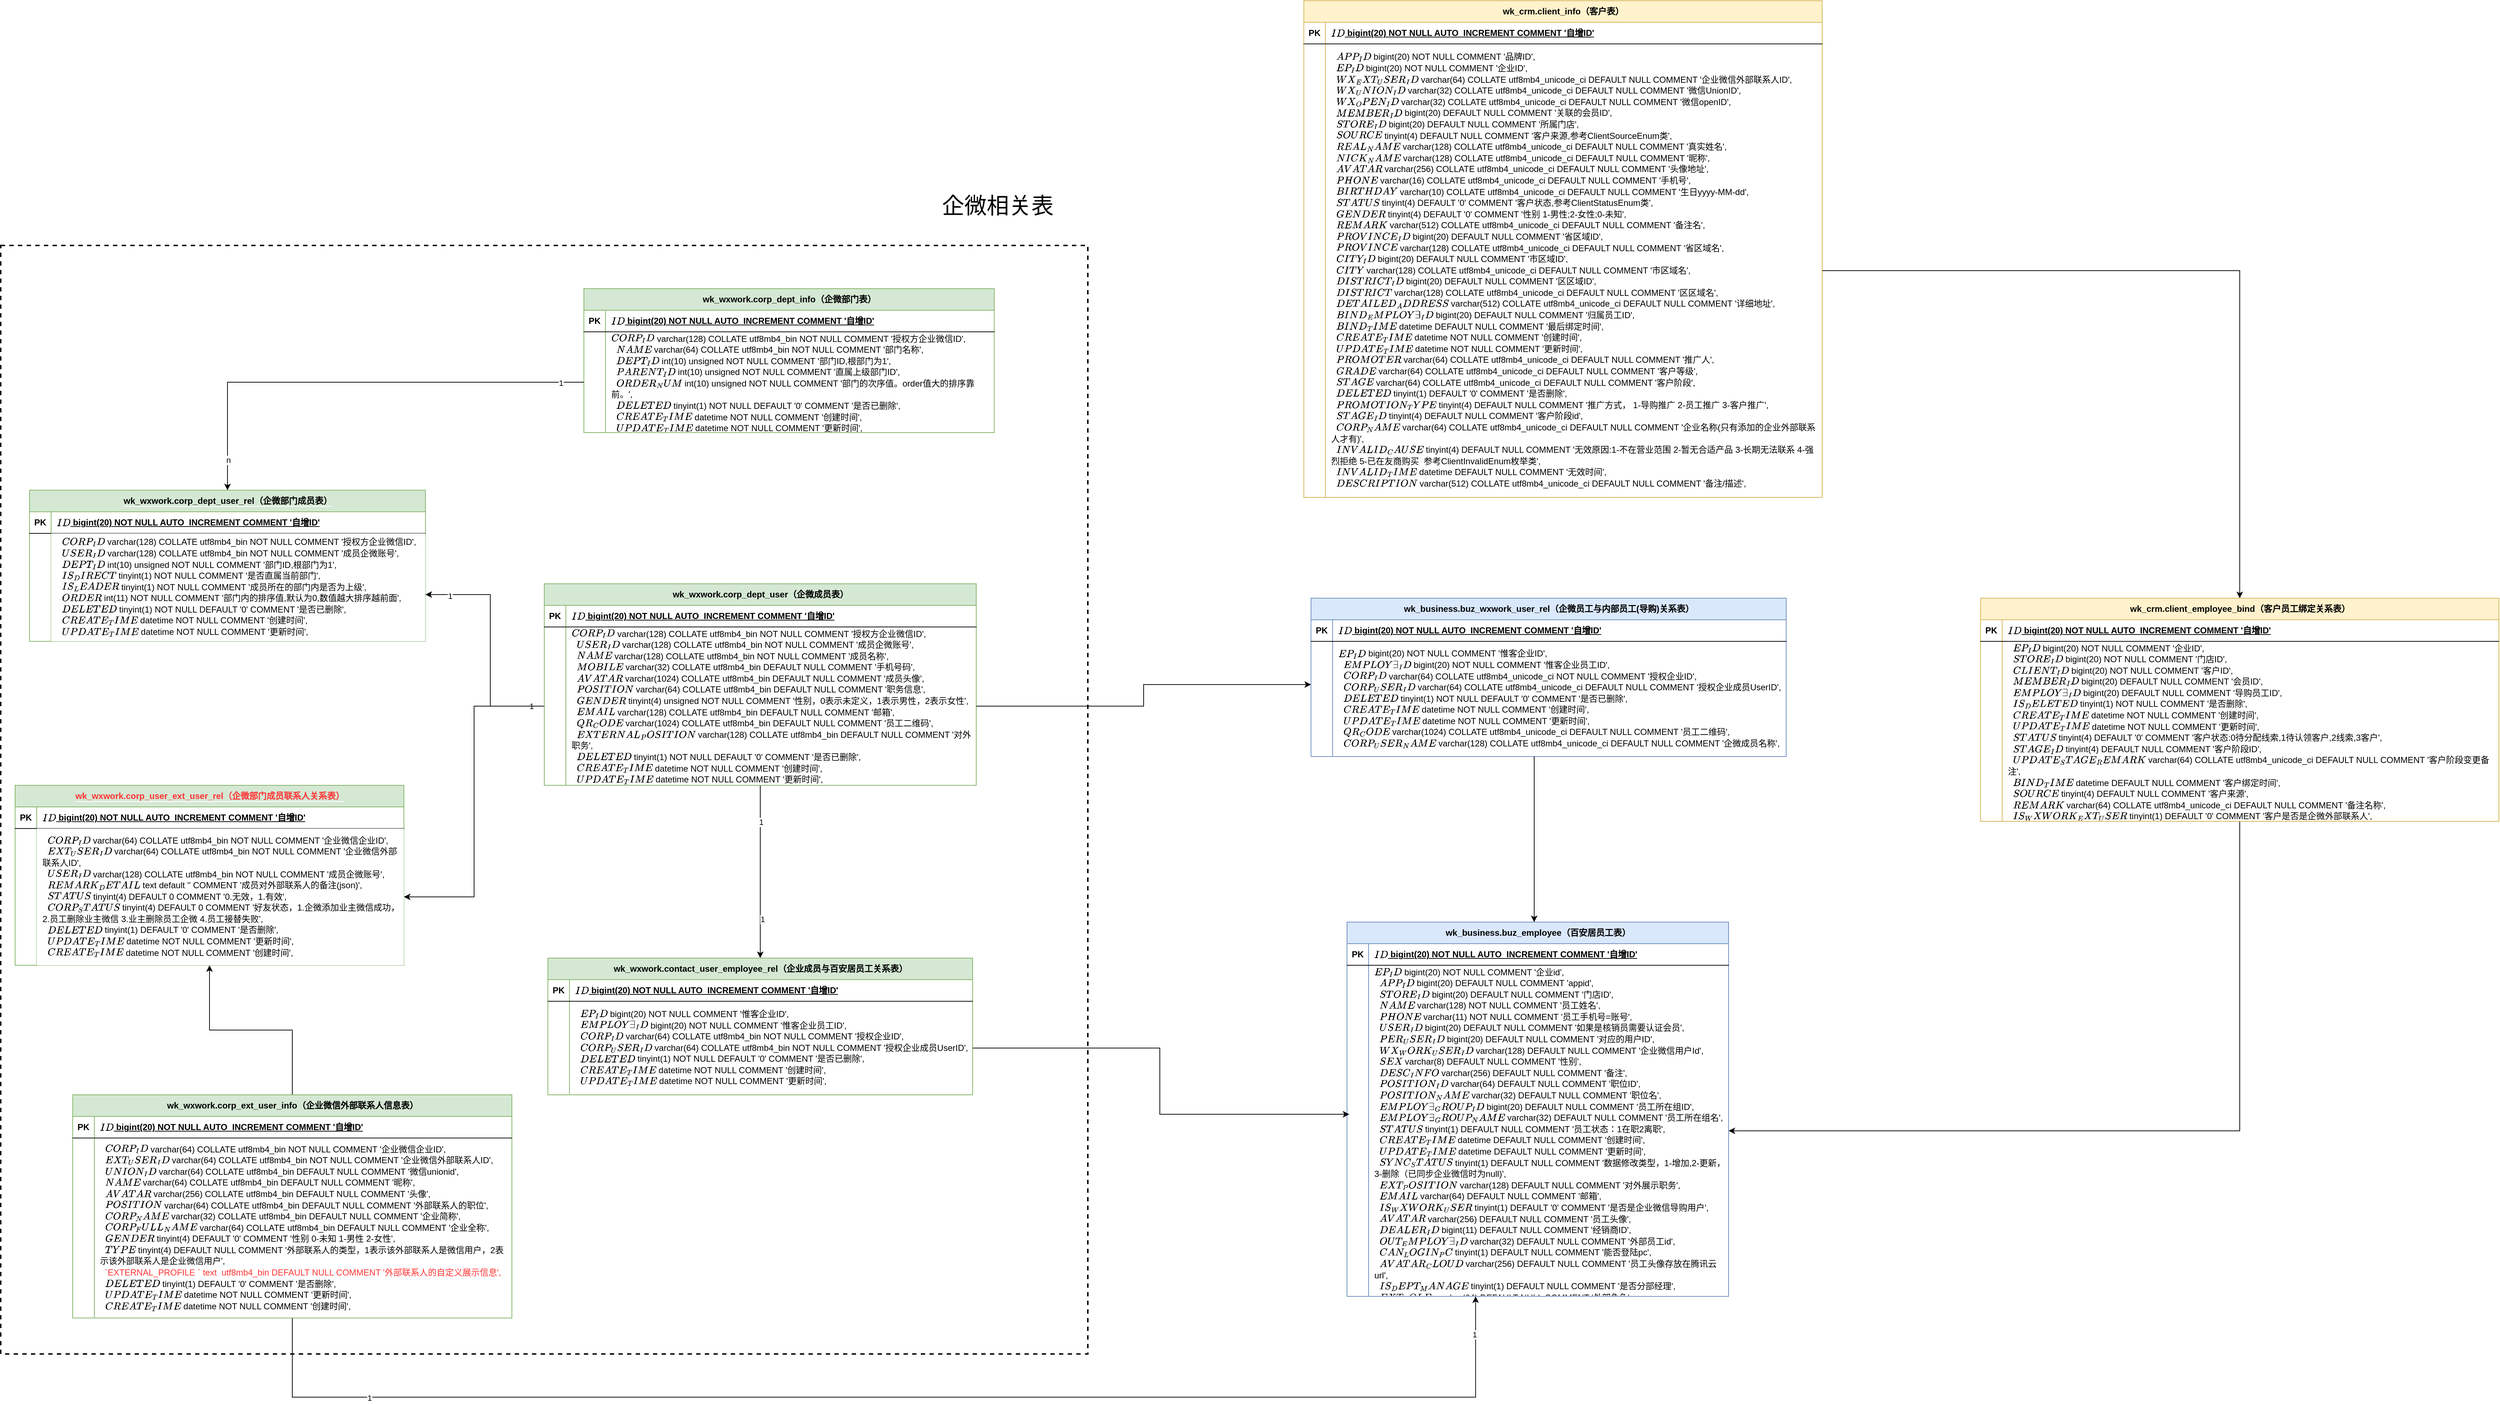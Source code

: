 <mxfile version="21.2.9" type="github">
  <diagram name="第 1 页" id="qv_Yb1zar3xZYrGLwf0X">
    <mxGraphModel dx="4601" dy="2538" grid="1" gridSize="10" guides="1" tooltips="1" connect="1" arrows="1" fold="1" page="1" pageScale="1" pageWidth="827" pageHeight="1169" math="0" shadow="0">
      <root>
        <mxCell id="0" />
        <mxCell id="1" parent="0" />
        <mxCell id="UR0pzvNC2Nnck1Nr8wvm-196" value="" style="rounded=0;whiteSpace=wrap;html=1;dashed=1;strokeWidth=2;fillColor=none;" vertex="1" parent="1">
          <mxGeometry x="-1970" y="-430" width="1510" height="1540" as="geometry" />
        </mxCell>
        <mxCell id="UR0pzvNC2Nnck1Nr8wvm-96" value="wk_crm.client_info（客户表）" style="shape=table;startSize=30;container=1;collapsible=1;childLayout=tableLayout;fixedRows=1;rowLines=0;fontStyle=1;align=center;resizeLast=1;html=1;fillColor=#fff2cc;strokeColor=#d6b656;" vertex="1" parent="1">
          <mxGeometry x="-160" y="-770" width="720" height="690" as="geometry" />
        </mxCell>
        <mxCell id="UR0pzvNC2Nnck1Nr8wvm-97" value="" style="shape=tableRow;horizontal=0;startSize=0;swimlaneHead=0;swimlaneBody=0;fillColor=none;collapsible=0;dropTarget=0;points=[[0,0.5],[1,0.5]];portConstraint=eastwest;top=0;left=0;right=0;bottom=1;" vertex="1" parent="UR0pzvNC2Nnck1Nr8wvm-96">
          <mxGeometry y="30" width="720" height="30" as="geometry" />
        </mxCell>
        <mxCell id="UR0pzvNC2Nnck1Nr8wvm-98" value="PK" style="shape=partialRectangle;connectable=0;fillColor=none;top=0;left=0;bottom=0;right=0;fontStyle=1;overflow=hidden;whiteSpace=wrap;html=1;" vertex="1" parent="UR0pzvNC2Nnck1Nr8wvm-97">
          <mxGeometry width="30" height="30" as="geometry">
            <mxRectangle width="30" height="30" as="alternateBounds" />
          </mxGeometry>
        </mxCell>
        <mxCell id="UR0pzvNC2Nnck1Nr8wvm-99" value="`ID` bigint(20) NOT NULL AUTO_INCREMENT COMMENT &#39;自增ID&#39;" style="shape=partialRectangle;connectable=0;fillColor=none;top=0;left=0;bottom=0;right=0;align=left;spacingLeft=6;fontStyle=5;overflow=hidden;whiteSpace=wrap;html=1;" vertex="1" parent="UR0pzvNC2Nnck1Nr8wvm-97">
          <mxGeometry x="30" width="690" height="30" as="geometry">
            <mxRectangle width="690" height="30" as="alternateBounds" />
          </mxGeometry>
        </mxCell>
        <mxCell id="UR0pzvNC2Nnck1Nr8wvm-100" value="" style="shape=tableRow;horizontal=0;startSize=0;swimlaneHead=0;swimlaneBody=0;fillColor=none;collapsible=0;dropTarget=0;points=[[0,0.5],[1,0.5]];portConstraint=eastwest;top=0;left=0;right=0;bottom=0;" vertex="1" parent="UR0pzvNC2Nnck1Nr8wvm-96">
          <mxGeometry y="60" width="720" height="630" as="geometry" />
        </mxCell>
        <mxCell id="UR0pzvNC2Nnck1Nr8wvm-101" value="" style="shape=partialRectangle;connectable=0;fillColor=none;top=0;left=0;bottom=0;right=0;editable=1;overflow=hidden;whiteSpace=wrap;html=1;" vertex="1" parent="UR0pzvNC2Nnck1Nr8wvm-100">
          <mxGeometry width="30" height="630" as="geometry">
            <mxRectangle width="30" height="630" as="alternateBounds" />
          </mxGeometry>
        </mxCell>
        <mxCell id="UR0pzvNC2Nnck1Nr8wvm-102" value="&lt;div style=&quot;line-height: 130%;&quot;&gt;&lt;span style=&quot;background-color: initial;&quot;&gt;&amp;nbsp; `APP_ID` bigint(20) NOT NULL COMMENT &#39;品牌ID&#39;,&lt;/span&gt;&lt;br&gt;&lt;/div&gt;&lt;div style=&quot;line-height: 130%;&quot;&gt;&amp;nbsp; `EP_ID` bigint(20) NOT NULL COMMENT &#39;企业ID&#39;,&lt;/div&gt;&lt;div style=&quot;line-height: 130%;&quot;&gt;&amp;nbsp; `WX_EXT_USER_ID` varchar(64) COLLATE utf8mb4_unicode_ci DEFAULT NULL COMMENT &#39;企业微信外部联系人ID&#39;,&lt;/div&gt;&lt;div style=&quot;line-height: 130%;&quot;&gt;&amp;nbsp; `WX_UNION_ID` varchar(32) COLLATE utf8mb4_unicode_ci DEFAULT NULL COMMENT &#39;微信UnionID&#39;,&lt;/div&gt;&lt;div style=&quot;line-height: 130%;&quot;&gt;&amp;nbsp; `WX_OPEN_ID` varchar(32) COLLATE utf8mb4_unicode_ci DEFAULT NULL COMMENT &#39;微信openID&#39;,&lt;/div&gt;&lt;div style=&quot;line-height: 130%;&quot;&gt;&amp;nbsp; `MEMBER_ID` bigint(20) DEFAULT NULL COMMENT &#39;关联的会员ID&#39;,&lt;/div&gt;&lt;div style=&quot;line-height: 130%;&quot;&gt;&amp;nbsp; `STORE_ID` bigint(20) DEFAULT NULL COMMENT &#39;所属门店&#39;,&lt;/div&gt;&lt;div style=&quot;line-height: 130%;&quot;&gt;&amp;nbsp; `SOURCE` tinyint(4) DEFAULT NULL COMMENT &#39;客户来源,参考ClientSourceEnum类&#39;,&lt;/div&gt;&lt;div style=&quot;line-height: 130%;&quot;&gt;&amp;nbsp; `REAL_NAME` varchar(128) COLLATE utf8mb4_unicode_ci DEFAULT NULL COMMENT &#39;真实姓名&#39;,&lt;/div&gt;&lt;div style=&quot;line-height: 130%;&quot;&gt;&amp;nbsp; `NICK_NAME` varchar(128) COLLATE utf8mb4_unicode_ci DEFAULT NULL COMMENT &#39;昵称&#39;,&lt;/div&gt;&lt;div style=&quot;line-height: 130%;&quot;&gt;&amp;nbsp; `AVATAR` varchar(256) COLLATE utf8mb4_unicode_ci DEFAULT NULL COMMENT &#39;头像地址&#39;,&lt;/div&gt;&lt;div style=&quot;line-height: 130%;&quot;&gt;&amp;nbsp; `PHONE` varchar(16) COLLATE utf8mb4_unicode_ci DEFAULT NULL COMMENT &#39;手机号&#39;,&lt;/div&gt;&lt;div style=&quot;line-height: 130%;&quot;&gt;&amp;nbsp; `BIRTHDAY` varchar(10) COLLATE utf8mb4_unicode_ci DEFAULT NULL COMMENT &#39;生日yyyy-MM-dd&#39;,&lt;/div&gt;&lt;div style=&quot;line-height: 130%;&quot;&gt;&amp;nbsp; `STATUS` tinyint(4) DEFAULT &#39;0&#39; COMMENT &#39;客户状态,参考ClientStatusEnum类&#39;,&lt;/div&gt;&lt;div style=&quot;line-height: 130%;&quot;&gt;&amp;nbsp; `GENDER` tinyint(4) DEFAULT &#39;0&#39; COMMENT &#39;性别 1-男性;2-女性;0-未知&#39;,&lt;/div&gt;&lt;div style=&quot;line-height: 130%;&quot;&gt;&amp;nbsp; `REMARK` varchar(512) COLLATE utf8mb4_unicode_ci DEFAULT NULL COMMENT &#39;备注名&#39;,&lt;/div&gt;&lt;div style=&quot;line-height: 130%;&quot;&gt;&amp;nbsp; `PROVINCE_ID` bigint(20) DEFAULT NULL COMMENT &#39;省区域ID&#39;,&lt;/div&gt;&lt;div style=&quot;line-height: 130%;&quot;&gt;&amp;nbsp; `PROVINCE` varchar(128) COLLATE utf8mb4_unicode_ci DEFAULT NULL COMMENT &#39;省区域名&#39;,&lt;/div&gt;&lt;div style=&quot;line-height: 130%;&quot;&gt;&amp;nbsp; `CITY_ID` bigint(20) DEFAULT NULL COMMENT &#39;市区域ID&#39;,&lt;/div&gt;&lt;div style=&quot;line-height: 130%;&quot;&gt;&amp;nbsp; `CITY` varchar(128) COLLATE utf8mb4_unicode_ci DEFAULT NULL COMMENT &#39;市区域名&#39;,&lt;/div&gt;&lt;div style=&quot;line-height: 130%;&quot;&gt;&amp;nbsp; `DISTRICT_ID` bigint(20) DEFAULT NULL COMMENT &#39;区区域ID&#39;,&lt;/div&gt;&lt;div style=&quot;line-height: 130%;&quot;&gt;&amp;nbsp; `DISTRICT` varchar(128) COLLATE utf8mb4_unicode_ci DEFAULT NULL COMMENT &#39;区区域名&#39;,&lt;/div&gt;&lt;div style=&quot;line-height: 130%;&quot;&gt;&amp;nbsp; `DETAILED_ADDRESS` varchar(512) COLLATE utf8mb4_unicode_ci DEFAULT NULL COMMENT &#39;详细地址&#39;,&lt;/div&gt;&lt;div style=&quot;line-height: 130%;&quot;&gt;&amp;nbsp; `BIND_EMPLOYEE_ID` bigint(20) DEFAULT NULL COMMENT &#39;归属员工ID&#39;,&lt;/div&gt;&lt;div style=&quot;line-height: 130%;&quot;&gt;&amp;nbsp; `BIND_TIME` datetime DEFAULT NULL COMMENT &#39;最后绑定时间&#39;,&lt;/div&gt;&lt;div style=&quot;line-height: 130%;&quot;&gt;&amp;nbsp; `CREATE_TIME` datetime NOT NULL COMMENT &#39;创建时间&#39;,&lt;/div&gt;&lt;div style=&quot;line-height: 130%;&quot;&gt;&amp;nbsp; `UPDATE_TIME` datetime NOT NULL COMMENT &#39;更新时间&#39;,&lt;/div&gt;&lt;div style=&quot;line-height: 130%;&quot;&gt;&amp;nbsp; `PROMOTER` varchar(64) COLLATE utf8mb4_unicode_ci DEFAULT NULL COMMENT &#39;推广人&#39;,&lt;/div&gt;&lt;div style=&quot;line-height: 130%;&quot;&gt;&amp;nbsp; `GRADE` varchar(64) COLLATE utf8mb4_unicode_ci DEFAULT NULL COMMENT &#39;客户等级&#39;,&lt;/div&gt;&lt;div style=&quot;line-height: 130%;&quot;&gt;&amp;nbsp; `STAGE` varchar(64) COLLATE utf8mb4_unicode_ci DEFAULT NULL COMMENT &#39;客户阶段&#39;,&lt;/div&gt;&lt;div style=&quot;line-height: 130%;&quot;&gt;&amp;nbsp; `DELETED` tinyint(1) DEFAULT &#39;0&#39; COMMENT &#39;是否删除&#39;,&lt;/div&gt;&lt;div style=&quot;line-height: 130%;&quot;&gt;&amp;nbsp; `PROMOTION_TYPE` tinyint(4) DEFAULT NULL COMMENT &#39;推广方式， 1-导购推广 2-员工推广 3-客户推广&#39;,&lt;/div&gt;&lt;div style=&quot;line-height: 130%;&quot;&gt;&amp;nbsp; `STAGE_ID` tinyint(4) DEFAULT NULL COMMENT &#39;客户阶段id&#39;,&lt;/div&gt;&lt;div style=&quot;line-height: 130%;&quot;&gt;&amp;nbsp; `CORP_NAME` varchar(64) COLLATE utf8mb4_unicode_ci DEFAULT NULL COMMENT &#39;企业名称(只有添加的企业外部联系人才有)&#39;,&lt;/div&gt;&lt;div style=&quot;line-height: 130%;&quot;&gt;&amp;nbsp; `INVALID_CAUSE` tinyint(4) DEFAULT NULL COMMENT &#39;无效原因:1-不在营业范围 2-暂无合适产品 3-长期无法联系 4-强烈拒绝 5-已在友商购买&amp;nbsp; 参考ClientInvalidEnum枚举类&#39;,&lt;/div&gt;&lt;div style=&quot;line-height: 130%;&quot;&gt;&amp;nbsp; `INVALID_TIME` datetime DEFAULT NULL COMMENT &#39;无效时间&#39;,&lt;/div&gt;&lt;div style=&quot;line-height: 130%;&quot;&gt;&amp;nbsp; `DESCRIPTION` varchar(512) COLLATE utf8mb4_unicode_ci DEFAULT NULL COMMENT &#39;备注/描述&#39;,&lt;/div&gt;" style="shape=partialRectangle;connectable=0;fillColor=none;top=0;left=0;bottom=0;right=0;align=left;spacingLeft=6;overflow=hidden;whiteSpace=wrap;html=1;" vertex="1" parent="UR0pzvNC2Nnck1Nr8wvm-100">
          <mxGeometry x="30" width="690" height="630" as="geometry">
            <mxRectangle width="690" height="630" as="alternateBounds" />
          </mxGeometry>
        </mxCell>
        <mxCell id="UR0pzvNC2Nnck1Nr8wvm-197" style="edgeStyle=orthogonalEdgeStyle;rounded=0;orthogonalLoop=1;jettySize=auto;html=1;entryX=0.5;entryY=0;entryDx=0;entryDy=0;" edge="1" parent="1" source="UR0pzvNC2Nnck1Nr8wvm-109" target="UR0pzvNC2Nnck1Nr8wvm-158">
          <mxGeometry relative="1" as="geometry" />
        </mxCell>
        <mxCell id="UR0pzvNC2Nnck1Nr8wvm-198" value="1" style="edgeLabel;html=1;align=center;verticalAlign=middle;resizable=0;points=[];" vertex="1" connectable="0" parent="UR0pzvNC2Nnck1Nr8wvm-197">
          <mxGeometry x="-0.574" y="1" relative="1" as="geometry">
            <mxPoint as="offset" />
          </mxGeometry>
        </mxCell>
        <mxCell id="UR0pzvNC2Nnck1Nr8wvm-199" value="1" style="edgeLabel;html=1;align=center;verticalAlign=middle;resizable=0;points=[];" vertex="1" connectable="0" parent="UR0pzvNC2Nnck1Nr8wvm-197">
          <mxGeometry x="0.547" y="3" relative="1" as="geometry">
            <mxPoint as="offset" />
          </mxGeometry>
        </mxCell>
        <mxCell id="UR0pzvNC2Nnck1Nr8wvm-109" value="wk_wxwork.corp_dept_user（企微成员表）" style="shape=table;startSize=30;container=1;collapsible=1;childLayout=tableLayout;fixedRows=1;rowLines=0;fontStyle=1;align=center;resizeLast=1;html=1;fillColor=#d5e8d4;strokeColor=#82b366;" vertex="1" parent="1">
          <mxGeometry x="-1215" y="40" width="600" height="280" as="geometry" />
        </mxCell>
        <mxCell id="UR0pzvNC2Nnck1Nr8wvm-110" value="" style="shape=tableRow;horizontal=0;startSize=0;swimlaneHead=0;swimlaneBody=0;fillColor=none;collapsible=0;dropTarget=0;points=[[0,0.5],[1,0.5]];portConstraint=eastwest;top=0;left=0;right=0;bottom=1;" vertex="1" parent="UR0pzvNC2Nnck1Nr8wvm-109">
          <mxGeometry y="30" width="600" height="30" as="geometry" />
        </mxCell>
        <mxCell id="UR0pzvNC2Nnck1Nr8wvm-111" value="PK" style="shape=partialRectangle;connectable=0;fillColor=none;top=0;left=0;bottom=0;right=0;fontStyle=1;overflow=hidden;whiteSpace=wrap;html=1;" vertex="1" parent="UR0pzvNC2Nnck1Nr8wvm-110">
          <mxGeometry width="30" height="30" as="geometry">
            <mxRectangle width="30" height="30" as="alternateBounds" />
          </mxGeometry>
        </mxCell>
        <mxCell id="UR0pzvNC2Nnck1Nr8wvm-112" value="`ID` bigint(20) NOT NULL AUTO_INCREMENT COMMENT &#39;自增ID&#39;" style="shape=partialRectangle;connectable=0;fillColor=none;top=0;left=0;bottom=0;right=0;align=left;spacingLeft=6;fontStyle=5;overflow=hidden;whiteSpace=wrap;html=1;" vertex="1" parent="UR0pzvNC2Nnck1Nr8wvm-110">
          <mxGeometry x="30" width="570" height="30" as="geometry">
            <mxRectangle width="570" height="30" as="alternateBounds" />
          </mxGeometry>
        </mxCell>
        <mxCell id="UR0pzvNC2Nnck1Nr8wvm-113" value="" style="shape=tableRow;horizontal=0;startSize=0;swimlaneHead=0;swimlaneBody=0;fillColor=none;collapsible=0;dropTarget=0;points=[[0,0.5],[1,0.5]];portConstraint=eastwest;top=0;left=0;right=0;bottom=0;" vertex="1" parent="UR0pzvNC2Nnck1Nr8wvm-109">
          <mxGeometry y="60" width="600" height="220" as="geometry" />
        </mxCell>
        <mxCell id="UR0pzvNC2Nnck1Nr8wvm-114" value="" style="shape=partialRectangle;connectable=0;fillColor=none;top=0;left=0;bottom=0;right=0;editable=1;overflow=hidden;whiteSpace=wrap;html=1;" vertex="1" parent="UR0pzvNC2Nnck1Nr8wvm-113">
          <mxGeometry width="30" height="220" as="geometry">
            <mxRectangle width="30" height="220" as="alternateBounds" />
          </mxGeometry>
        </mxCell>
        <mxCell id="UR0pzvNC2Nnck1Nr8wvm-115" value="&lt;div style=&quot;line-height: 130%;&quot;&gt;&lt;div style=&quot;line-height: 130%;&quot;&gt;`CORP_ID` varchar(128) COLLATE utf8mb4_bin NOT NULL COMMENT &#39;授权方企业微信ID&#39;,&lt;/div&gt;&lt;div style=&quot;line-height: 130%;&quot;&gt;&amp;nbsp; `USER_ID` varchar(128) COLLATE utf8mb4_bin NOT NULL COMMENT &#39;成员企微账号&#39;,&lt;/div&gt;&lt;div style=&quot;line-height: 130%;&quot;&gt;&amp;nbsp; `NAME` varchar(128) COLLATE utf8mb4_bin NOT NULL COMMENT &#39;成员名称&#39;,&lt;/div&gt;&lt;div style=&quot;line-height: 130%;&quot;&gt;&amp;nbsp; `MOBILE` varchar(32) COLLATE utf8mb4_bin DEFAULT NULL COMMENT &#39;手机号码&#39;,&lt;/div&gt;&lt;div style=&quot;line-height: 130%;&quot;&gt;&amp;nbsp; `AVATAR` varchar(1024) COLLATE utf8mb4_bin DEFAULT NULL COMMENT &#39;成员头像&#39;,&lt;/div&gt;&lt;div style=&quot;line-height: 130%;&quot;&gt;&amp;nbsp; `POSITION` varchar(64) COLLATE utf8mb4_bin DEFAULT NULL COMMENT &#39;职务信息&#39;,&lt;/div&gt;&lt;div style=&quot;line-height: 130%;&quot;&gt;&amp;nbsp; `GENDER` tinyint(4) unsigned NOT NULL COMMENT &#39;性别，0表示未定义，1表示男性，2表示女性&#39;,&lt;/div&gt;&lt;div style=&quot;line-height: 130%;&quot;&gt;&amp;nbsp; `EMAIL` varchar(128) COLLATE utf8mb4_bin DEFAULT NULL COMMENT &#39;邮箱&#39;,&lt;/div&gt;&lt;div style=&quot;line-height: 130%;&quot;&gt;&amp;nbsp; `QR_CODE` varchar(1024) COLLATE utf8mb4_bin DEFAULT NULL COMMENT &#39;员工二维码&#39;,&lt;/div&gt;&lt;div style=&quot;line-height: 130%;&quot;&gt;&amp;nbsp; `EXTERNAL_POSITION` varchar(128) COLLATE utf8mb4_bin DEFAULT NULL COMMENT &#39;对外职务&#39;,&lt;/div&gt;&lt;div style=&quot;line-height: 130%;&quot;&gt;&amp;nbsp; `DELETED` tinyint(1) NOT NULL DEFAULT &#39;0&#39; COMMENT &#39;是否已删除&#39;,&lt;/div&gt;&lt;div style=&quot;line-height: 130%;&quot;&gt;&amp;nbsp; `CREATE_TIME` datetime NOT NULL COMMENT &#39;创建时间&#39;,&lt;/div&gt;&lt;div style=&quot;line-height: 130%;&quot;&gt;&amp;nbsp; `UPDATE_TIME` datetime NOT NULL COMMENT &#39;更新时间&#39;,&lt;/div&gt;&lt;/div&gt;" style="shape=partialRectangle;connectable=0;fillColor=none;top=0;left=0;bottom=0;right=0;align=left;spacingLeft=6;overflow=hidden;whiteSpace=wrap;html=1;" vertex="1" parent="UR0pzvNC2Nnck1Nr8wvm-113">
          <mxGeometry x="30" width="570" height="220" as="geometry">
            <mxRectangle width="570" height="220" as="alternateBounds" />
          </mxGeometry>
        </mxCell>
        <mxCell id="UR0pzvNC2Nnck1Nr8wvm-116" value="wk_wxwork.corp_dept_info（企微部门表）" style="shape=table;startSize=30;container=1;collapsible=1;childLayout=tableLayout;fixedRows=1;rowLines=0;fontStyle=1;align=center;resizeLast=1;html=1;fillColor=#d5e8d4;strokeColor=#82b366;" vertex="1" parent="1">
          <mxGeometry x="-1160" y="-370" width="570" height="200" as="geometry" />
        </mxCell>
        <mxCell id="UR0pzvNC2Nnck1Nr8wvm-117" value="" style="shape=tableRow;horizontal=0;startSize=0;swimlaneHead=0;swimlaneBody=0;fillColor=none;collapsible=0;dropTarget=0;points=[[0,0.5],[1,0.5]];portConstraint=eastwest;top=0;left=0;right=0;bottom=1;" vertex="1" parent="UR0pzvNC2Nnck1Nr8wvm-116">
          <mxGeometry y="30" width="570" height="30" as="geometry" />
        </mxCell>
        <mxCell id="UR0pzvNC2Nnck1Nr8wvm-118" value="PK" style="shape=partialRectangle;connectable=0;fillColor=none;top=0;left=0;bottom=0;right=0;fontStyle=1;overflow=hidden;whiteSpace=wrap;html=1;" vertex="1" parent="UR0pzvNC2Nnck1Nr8wvm-117">
          <mxGeometry width="30" height="30" as="geometry">
            <mxRectangle width="30" height="30" as="alternateBounds" />
          </mxGeometry>
        </mxCell>
        <mxCell id="UR0pzvNC2Nnck1Nr8wvm-119" value="`ID` bigint(20) NOT NULL AUTO_INCREMENT COMMENT &#39;自增ID&#39;" style="shape=partialRectangle;connectable=0;fillColor=none;top=0;left=0;bottom=0;right=0;align=left;spacingLeft=6;fontStyle=5;overflow=hidden;whiteSpace=wrap;html=1;" vertex="1" parent="UR0pzvNC2Nnck1Nr8wvm-117">
          <mxGeometry x="30" width="540" height="30" as="geometry">
            <mxRectangle width="540" height="30" as="alternateBounds" />
          </mxGeometry>
        </mxCell>
        <mxCell id="UR0pzvNC2Nnck1Nr8wvm-120" value="" style="shape=tableRow;horizontal=0;startSize=0;swimlaneHead=0;swimlaneBody=0;fillColor=none;collapsible=0;dropTarget=0;points=[[0,0.5],[1,0.5]];portConstraint=eastwest;top=0;left=0;right=0;bottom=0;" vertex="1" parent="UR0pzvNC2Nnck1Nr8wvm-116">
          <mxGeometry y="60" width="570" height="140" as="geometry" />
        </mxCell>
        <mxCell id="UR0pzvNC2Nnck1Nr8wvm-121" value="" style="shape=partialRectangle;connectable=0;fillColor=none;top=0;left=0;bottom=0;right=0;editable=1;overflow=hidden;whiteSpace=wrap;html=1;" vertex="1" parent="UR0pzvNC2Nnck1Nr8wvm-120">
          <mxGeometry width="30" height="140" as="geometry">
            <mxRectangle width="30" height="140" as="alternateBounds" />
          </mxGeometry>
        </mxCell>
        <mxCell id="UR0pzvNC2Nnck1Nr8wvm-122" value="&lt;div style=&quot;line-height: 130%;&quot;&gt;&lt;div style=&quot;line-height: 130%;&quot;&gt;&lt;div style=&quot;line-height: 130%;&quot;&gt;`CORP_ID` varchar(128) COLLATE utf8mb4_bin NOT NULL COMMENT &#39;授权方企业微信ID&#39;,&lt;/div&gt;&lt;div style=&quot;line-height: 130%;&quot;&gt;&amp;nbsp; `NAME` varchar(64) COLLATE utf8mb4_bin NOT NULL COMMENT &#39;部门名称&#39;,&lt;/div&gt;&lt;div style=&quot;line-height: 130%;&quot;&gt;&amp;nbsp; `DEPT_ID` int(10) unsigned NOT NULL COMMENT &#39;部门ID,根部门为1&#39;,&lt;/div&gt;&lt;div style=&quot;line-height: 130%;&quot;&gt;&amp;nbsp; `PARENT_ID` int(10) unsigned NOT NULL COMMENT &#39;直属上级部门ID&#39;,&lt;/div&gt;&lt;div style=&quot;line-height: 130%;&quot;&gt;&amp;nbsp; `ORDER_NUM` int(10) unsigned NOT NULL COMMENT &#39;部门的次序值。order值大的排序靠前。&#39;,&lt;/div&gt;&lt;div style=&quot;line-height: 130%;&quot;&gt;&amp;nbsp; `DELETED` tinyint(1) NOT NULL DEFAULT &#39;0&#39; COMMENT &#39;是否已删除&#39;,&lt;/div&gt;&lt;div style=&quot;line-height: 130%;&quot;&gt;&amp;nbsp; `CREATE_TIME` datetime NOT NULL COMMENT &#39;创建时间&#39;,&lt;/div&gt;&lt;div style=&quot;line-height: 130%;&quot;&gt;&amp;nbsp; `UPDATE_TIME` datetime NOT NULL COMMENT &#39;更新时间&#39;,&lt;/div&gt;&lt;/div&gt;&lt;/div&gt;" style="shape=partialRectangle;connectable=0;fillColor=none;top=0;left=0;bottom=0;right=0;align=left;spacingLeft=6;overflow=hidden;whiteSpace=wrap;html=1;" vertex="1" parent="UR0pzvNC2Nnck1Nr8wvm-120">
          <mxGeometry x="30" width="540" height="140" as="geometry">
            <mxRectangle width="540" height="140" as="alternateBounds" />
          </mxGeometry>
        </mxCell>
        <mxCell id="UR0pzvNC2Nnck1Nr8wvm-123" value="&lt;span style=&quot;background-color: rgb(213, 232, 212);&quot;&gt;wk_wxwork.corp_dept_user_rel（企微部门成员表）&lt;/span&gt;" style="shape=table;startSize=30;container=1;collapsible=1;childLayout=tableLayout;fixedRows=1;rowLines=0;fontStyle=1;align=center;resizeLast=1;html=1;labelBackgroundColor=default;fillColor=#d5e8d4;strokeColor=#82b366;" vertex="1" parent="1">
          <mxGeometry x="-1930" y="-90" width="550" height="210" as="geometry" />
        </mxCell>
        <mxCell id="UR0pzvNC2Nnck1Nr8wvm-124" value="" style="shape=tableRow;horizontal=0;startSize=0;swimlaneHead=0;swimlaneBody=0;fillColor=none;collapsible=0;dropTarget=0;points=[[0,0.5],[1,0.5]];portConstraint=eastwest;top=0;left=0;right=0;bottom=1;" vertex="1" parent="UR0pzvNC2Nnck1Nr8wvm-123">
          <mxGeometry y="30" width="550" height="30" as="geometry" />
        </mxCell>
        <mxCell id="UR0pzvNC2Nnck1Nr8wvm-125" value="PK" style="shape=partialRectangle;connectable=0;fillColor=none;top=0;left=0;bottom=0;right=0;fontStyle=1;overflow=hidden;whiteSpace=wrap;html=1;" vertex="1" parent="UR0pzvNC2Nnck1Nr8wvm-124">
          <mxGeometry width="30" height="30" as="geometry">
            <mxRectangle width="30" height="30" as="alternateBounds" />
          </mxGeometry>
        </mxCell>
        <mxCell id="UR0pzvNC2Nnck1Nr8wvm-126" value="`ID` bigint(20) NOT NULL AUTO_INCREMENT COMMENT &#39;自增ID&#39;" style="shape=partialRectangle;connectable=0;fillColor=none;top=0;left=0;bottom=0;right=0;align=left;spacingLeft=6;fontStyle=5;overflow=hidden;whiteSpace=wrap;html=1;" vertex="1" parent="UR0pzvNC2Nnck1Nr8wvm-124">
          <mxGeometry x="30" width="520" height="30" as="geometry">
            <mxRectangle width="520" height="30" as="alternateBounds" />
          </mxGeometry>
        </mxCell>
        <mxCell id="UR0pzvNC2Nnck1Nr8wvm-127" value="" style="shape=tableRow;horizontal=0;startSize=0;swimlaneHead=0;swimlaneBody=0;fillColor=none;collapsible=0;dropTarget=0;points=[[0,0.5],[1,0.5]];portConstraint=eastwest;top=0;left=0;right=0;bottom=0;" vertex="1" parent="UR0pzvNC2Nnck1Nr8wvm-123">
          <mxGeometry y="60" width="550" height="150" as="geometry" />
        </mxCell>
        <mxCell id="UR0pzvNC2Nnck1Nr8wvm-128" value="" style="shape=partialRectangle;connectable=0;fillColor=none;top=0;left=0;bottom=0;right=0;editable=1;overflow=hidden;whiteSpace=wrap;html=1;" vertex="1" parent="UR0pzvNC2Nnck1Nr8wvm-127">
          <mxGeometry width="30" height="150" as="geometry">
            <mxRectangle width="30" height="150" as="alternateBounds" />
          </mxGeometry>
        </mxCell>
        <mxCell id="UR0pzvNC2Nnck1Nr8wvm-129" value="&lt;div style=&quot;line-height: 130%;&quot;&gt;&lt;div style=&quot;line-height: 130%;&quot;&gt;&lt;div style=&quot;line-height: 130%;&quot;&gt;&lt;div style=&quot;line-height: 130%;&quot;&gt;&amp;nbsp; `CORP_ID` varchar(128) COLLATE utf8mb4_bin NOT NULL COMMENT &#39;授权方企业微信ID&#39;,&lt;/div&gt;&lt;div style=&quot;line-height: 130%;&quot;&gt;&amp;nbsp; `USER_ID` varchar(128) COLLATE utf8mb4_bin NOT NULL COMMENT &#39;成员企微账号&#39;,&lt;/div&gt;&lt;div style=&quot;line-height: 130%;&quot;&gt;&amp;nbsp; `DEPT_ID` int(10) unsigned NOT NULL COMMENT &#39;部门ID,根部门为1&#39;,&lt;/div&gt;&lt;div style=&quot;line-height: 130%;&quot;&gt;&amp;nbsp; `IS_DIRECT` tinyint(1) NOT NULL COMMENT &#39;是否直属当前部门&#39;,&lt;/div&gt;&lt;div style=&quot;line-height: 130%;&quot;&gt;&amp;nbsp; `IS_LEADER` tinyint(1) NOT NULL COMMENT &#39;成员所在的部门内是否为上级&#39;,&lt;/div&gt;&lt;div style=&quot;line-height: 130%;&quot;&gt;&amp;nbsp; `ORDER` int(11) NOT NULL COMMENT &#39;部门内的排序值,默认为0,数值越大排序越前面&#39;,&lt;/div&gt;&lt;div style=&quot;line-height: 130%;&quot;&gt;&amp;nbsp; `DELETED` tinyint(1) NOT NULL DEFAULT &#39;0&#39; COMMENT &#39;是否已删除&#39;,&lt;/div&gt;&lt;div style=&quot;line-height: 130%;&quot;&gt;&amp;nbsp; `CREATE_TIME` datetime NOT NULL COMMENT &#39;创建时间&#39;,&lt;/div&gt;&lt;div style=&quot;line-height: 130%;&quot;&gt;&amp;nbsp; `UPDATE_TIME` datetime NOT NULL COMMENT &#39;更新时间&#39;,&lt;/div&gt;&lt;/div&gt;&lt;/div&gt;&lt;/div&gt;" style="shape=partialRectangle;connectable=0;fillColor=default;top=0;left=0;bottom=0;right=0;align=left;spacingLeft=6;overflow=hidden;whiteSpace=wrap;html=1;" vertex="1" parent="UR0pzvNC2Nnck1Nr8wvm-127">
          <mxGeometry x="30" width="520" height="150" as="geometry">
            <mxRectangle width="520" height="150" as="alternateBounds" />
          </mxGeometry>
        </mxCell>
        <mxCell id="UR0pzvNC2Nnck1Nr8wvm-130" value="wk_business.buz_employee（百安居员工表）" style="shape=table;startSize=30;container=1;collapsible=1;childLayout=tableLayout;fixedRows=1;rowLines=0;fontStyle=1;align=center;resizeLast=1;html=1;fillColor=#dae8fc;strokeColor=#6c8ebf;" vertex="1" parent="1">
          <mxGeometry x="-100" y="510" width="530" height="520" as="geometry" />
        </mxCell>
        <mxCell id="UR0pzvNC2Nnck1Nr8wvm-131" value="" style="shape=tableRow;horizontal=0;startSize=0;swimlaneHead=0;swimlaneBody=0;fillColor=none;collapsible=0;dropTarget=0;points=[[0,0.5],[1,0.5]];portConstraint=eastwest;top=0;left=0;right=0;bottom=1;" vertex="1" parent="UR0pzvNC2Nnck1Nr8wvm-130">
          <mxGeometry y="30" width="530" height="30" as="geometry" />
        </mxCell>
        <mxCell id="UR0pzvNC2Nnck1Nr8wvm-132" value="PK" style="shape=partialRectangle;connectable=0;fillColor=none;top=0;left=0;bottom=0;right=0;fontStyle=1;overflow=hidden;whiteSpace=wrap;html=1;" vertex="1" parent="UR0pzvNC2Nnck1Nr8wvm-131">
          <mxGeometry width="30" height="30" as="geometry">
            <mxRectangle width="30" height="30" as="alternateBounds" />
          </mxGeometry>
        </mxCell>
        <mxCell id="UR0pzvNC2Nnck1Nr8wvm-133" value="`ID` bigint(20) NOT NULL AUTO_INCREMENT COMMENT &#39;自增ID&#39;" style="shape=partialRectangle;connectable=0;fillColor=none;top=0;left=0;bottom=0;right=0;align=left;spacingLeft=6;fontStyle=5;overflow=hidden;whiteSpace=wrap;html=1;" vertex="1" parent="UR0pzvNC2Nnck1Nr8wvm-131">
          <mxGeometry x="30" width="500" height="30" as="geometry">
            <mxRectangle width="500" height="30" as="alternateBounds" />
          </mxGeometry>
        </mxCell>
        <mxCell id="UR0pzvNC2Nnck1Nr8wvm-134" value="" style="shape=tableRow;horizontal=0;startSize=0;swimlaneHead=0;swimlaneBody=0;fillColor=none;collapsible=0;dropTarget=0;points=[[0,0.5],[1,0.5]];portConstraint=eastwest;top=0;left=0;right=0;bottom=0;" vertex="1" parent="UR0pzvNC2Nnck1Nr8wvm-130">
          <mxGeometry y="60" width="530" height="460" as="geometry" />
        </mxCell>
        <mxCell id="UR0pzvNC2Nnck1Nr8wvm-135" value="" style="shape=partialRectangle;connectable=0;fillColor=none;top=0;left=0;bottom=0;right=0;editable=1;overflow=hidden;whiteSpace=wrap;html=1;" vertex="1" parent="UR0pzvNC2Nnck1Nr8wvm-134">
          <mxGeometry width="30" height="460" as="geometry">
            <mxRectangle width="30" height="460" as="alternateBounds" />
          </mxGeometry>
        </mxCell>
        <mxCell id="UR0pzvNC2Nnck1Nr8wvm-136" value="&lt;div style=&quot;line-height: 130%;&quot;&gt;&lt;div style=&quot;line-height: 130%;&quot;&gt;&lt;div style=&quot;line-height: 130%;&quot;&gt;&lt;div style=&quot;line-height: 130%;&quot;&gt;`EP_ID` bigint(20) NOT NULL COMMENT &#39;企业id&#39;,&lt;/div&gt;&lt;div style=&quot;line-height: 130%;&quot;&gt;&amp;nbsp; `APP_ID` bigint(20) DEFAULT NULL COMMENT &#39;appid&#39;,&lt;/div&gt;&lt;div style=&quot;line-height: 130%;&quot;&gt;&amp;nbsp; `STORE_ID` bigint(20) DEFAULT NULL COMMENT &#39;门店ID&#39;,&lt;/div&gt;&lt;div style=&quot;line-height: 130%;&quot;&gt;&amp;nbsp; `NAME` varchar(128) NOT NULL COMMENT &#39;员工姓名&#39;,&lt;/div&gt;&lt;div style=&quot;line-height: 130%;&quot;&gt;&amp;nbsp; `PHONE` varchar(11) NOT NULL COMMENT &#39;员工手机号=账号&#39;,&lt;/div&gt;&lt;div style=&quot;line-height: 130%;&quot;&gt;&amp;nbsp; `USER_ID` bigint(20) DEFAULT NULL COMMENT &#39;如果是核销员需要认证会员&#39;,&lt;/div&gt;&lt;div style=&quot;line-height: 130%;&quot;&gt;&amp;nbsp; `PER_USER_ID` bigint(20) DEFAULT NULL COMMENT &#39;对应的用户ID&#39;,&lt;/div&gt;&lt;div style=&quot;line-height: 130%;&quot;&gt;&amp;nbsp; `WX_WORK_USER_ID` varchar(128) DEFAULT NULL COMMENT &#39;企业微信用户Id&#39;,&lt;/div&gt;&lt;div style=&quot;line-height: 130%;&quot;&gt;&amp;nbsp; `SEX` varchar(8) DEFAULT NULL COMMENT &#39;性别&#39;,&lt;/div&gt;&lt;div style=&quot;line-height: 130%;&quot;&gt;&amp;nbsp; `DESC_INFO` varchar(256) DEFAULT NULL COMMENT &#39;备注&#39;,&lt;/div&gt;&lt;div style=&quot;line-height: 130%;&quot;&gt;&amp;nbsp; `POSITION_ID` varchar(64) DEFAULT NULL COMMENT &#39;职位ID&#39;,&lt;/div&gt;&lt;div style=&quot;line-height: 130%;&quot;&gt;&amp;nbsp; `POSITION_NAME` varchar(32) DEFAULT NULL COMMENT &#39;职位名&#39;,&lt;/div&gt;&lt;div style=&quot;line-height: 130%;&quot;&gt;&amp;nbsp; `EMPLOYEE_GROUP_ID` bigint(20) DEFAULT NULL COMMENT &#39;员工所在组ID&#39;,&lt;/div&gt;&lt;div style=&quot;line-height: 130%;&quot;&gt;&amp;nbsp; `EMPLOYEE_GROUP_NAME` varchar(32) DEFAULT NULL COMMENT &#39;员工所在组名&#39;,&lt;/div&gt;&lt;div style=&quot;line-height: 130%;&quot;&gt;&amp;nbsp; `STATUS` tinyint(1) DEFAULT NULL COMMENT &#39;员工状态：1在职2离职&#39;,&lt;/div&gt;&lt;div style=&quot;line-height: 130%;&quot;&gt;&amp;nbsp; `CREATE_TIME` datetime DEFAULT NULL COMMENT &#39;创建时间&#39;,&lt;/div&gt;&lt;div style=&quot;line-height: 130%;&quot;&gt;&amp;nbsp; `UPDATE_TIME` datetime DEFAULT NULL COMMENT &#39;更新时间&#39;,&lt;/div&gt;&lt;div style=&quot;line-height: 130%;&quot;&gt;&amp;nbsp; `SYNC_STATUS` tinyint(1) DEFAULT NULL COMMENT &#39;数据修改类型，1-增加,2-更新，3-删除（已同步企业微信时为null)&#39;,&lt;/div&gt;&lt;div style=&quot;line-height: 130%;&quot;&gt;&amp;nbsp; `EXT_POSITION` varchar(128) DEFAULT NULL COMMENT &#39;对外展示职务&#39;,&lt;/div&gt;&lt;div style=&quot;line-height: 130%;&quot;&gt;&amp;nbsp; `EMAIL` varchar(64) DEFAULT NULL COMMENT &#39;邮箱&#39;,&lt;/div&gt;&lt;div style=&quot;line-height: 130%;&quot;&gt;&amp;nbsp; `IS_WXWORK_USER` tinyint(1) DEFAULT &#39;0&#39; COMMENT &#39;是否是企业微信导购用户&#39;,&lt;/div&gt;&lt;div style=&quot;line-height: 130%;&quot;&gt;&amp;nbsp; `AVATAR` varchar(256) DEFAULT NULL COMMENT &#39;员工头像&#39;,&lt;/div&gt;&lt;div style=&quot;line-height: 130%;&quot;&gt;&amp;nbsp; `DEALER_ID` bigint(11) DEFAULT NULL COMMENT &#39;经销商ID&#39;,&lt;/div&gt;&lt;div style=&quot;line-height: 130%;&quot;&gt;&amp;nbsp; `OUT_EMPLOYEE_ID` varchar(32) DEFAULT NULL COMMENT &#39;外部员工id&#39;,&lt;/div&gt;&lt;div style=&quot;line-height: 130%;&quot;&gt;&amp;nbsp; `CAN_LOGIN_PC` tinyint(1) DEFAULT NULL COMMENT &#39;能否登陆pc&#39;,&lt;/div&gt;&lt;div style=&quot;line-height: 130%;&quot;&gt;&amp;nbsp; `AVATAR_CLOUD` varchar(256) DEFAULT NULL COMMENT &#39;员工头像存放在腾讯云url&#39;,&lt;/div&gt;&lt;div style=&quot;line-height: 130%;&quot;&gt;&amp;nbsp; `IS_DEPT_MANAGE` tinyint(1) DEFAULT NULL COMMENT &#39;是否分部经理&#39;,&lt;/div&gt;&lt;div style=&quot;line-height: 130%;&quot;&gt;&amp;nbsp; `EXT_ROLE` varchar(64) DEFAULT NULL COMMENT &#39;外部角色&#39;,&lt;/div&gt;&lt;/div&gt;&lt;/div&gt;&lt;/div&gt;" style="shape=partialRectangle;connectable=0;fillColor=none;top=0;left=0;bottom=0;right=0;align=left;spacingLeft=6;overflow=hidden;whiteSpace=wrap;html=1;" vertex="1" parent="UR0pzvNC2Nnck1Nr8wvm-134">
          <mxGeometry x="30" width="500" height="460" as="geometry">
            <mxRectangle width="500" height="460" as="alternateBounds" />
          </mxGeometry>
        </mxCell>
        <mxCell id="UR0pzvNC2Nnck1Nr8wvm-137" value="wk_business.buz_wxwork_user_rel（企微员工与内部员工(导购)关系表&lt;span style=&quot;background-color: initial;&quot;&gt;）&lt;/span&gt;" style="shape=table;startSize=30;container=1;collapsible=1;childLayout=tableLayout;fixedRows=1;rowLines=0;fontStyle=1;align=center;resizeLast=1;html=1;fillColor=#dae8fc;strokeColor=#6c8ebf;" vertex="1" parent="1">
          <mxGeometry x="-150" y="60" width="660" height="220" as="geometry" />
        </mxCell>
        <mxCell id="UR0pzvNC2Nnck1Nr8wvm-138" value="" style="shape=tableRow;horizontal=0;startSize=0;swimlaneHead=0;swimlaneBody=0;fillColor=none;collapsible=0;dropTarget=0;points=[[0,0.5],[1,0.5]];portConstraint=eastwest;top=0;left=0;right=0;bottom=1;" vertex="1" parent="UR0pzvNC2Nnck1Nr8wvm-137">
          <mxGeometry y="30" width="660" height="30" as="geometry" />
        </mxCell>
        <mxCell id="UR0pzvNC2Nnck1Nr8wvm-139" value="PK" style="shape=partialRectangle;connectable=0;fillColor=none;top=0;left=0;bottom=0;right=0;fontStyle=1;overflow=hidden;whiteSpace=wrap;html=1;" vertex="1" parent="UR0pzvNC2Nnck1Nr8wvm-138">
          <mxGeometry width="30" height="30" as="geometry">
            <mxRectangle width="30" height="30" as="alternateBounds" />
          </mxGeometry>
        </mxCell>
        <mxCell id="UR0pzvNC2Nnck1Nr8wvm-140" value="`ID` bigint(20) NOT NULL AUTO_INCREMENT COMMENT &#39;自增ID&#39;" style="shape=partialRectangle;connectable=0;fillColor=none;top=0;left=0;bottom=0;right=0;align=left;spacingLeft=6;fontStyle=5;overflow=hidden;whiteSpace=wrap;html=1;" vertex="1" parent="UR0pzvNC2Nnck1Nr8wvm-138">
          <mxGeometry x="30" width="630" height="30" as="geometry">
            <mxRectangle width="630" height="30" as="alternateBounds" />
          </mxGeometry>
        </mxCell>
        <mxCell id="UR0pzvNC2Nnck1Nr8wvm-141" value="" style="shape=tableRow;horizontal=0;startSize=0;swimlaneHead=0;swimlaneBody=0;fillColor=none;collapsible=0;dropTarget=0;points=[[0,0.5],[1,0.5]];portConstraint=eastwest;top=0;left=0;right=0;bottom=0;" vertex="1" parent="UR0pzvNC2Nnck1Nr8wvm-137">
          <mxGeometry y="60" width="660" height="160" as="geometry" />
        </mxCell>
        <mxCell id="UR0pzvNC2Nnck1Nr8wvm-142" value="" style="shape=partialRectangle;connectable=0;fillColor=none;top=0;left=0;bottom=0;right=0;editable=1;overflow=hidden;whiteSpace=wrap;html=1;" vertex="1" parent="UR0pzvNC2Nnck1Nr8wvm-141">
          <mxGeometry width="30" height="160" as="geometry">
            <mxRectangle width="30" height="160" as="alternateBounds" />
          </mxGeometry>
        </mxCell>
        <mxCell id="UR0pzvNC2Nnck1Nr8wvm-143" value="&lt;div style=&quot;line-height: 130%;&quot;&gt;&lt;div style=&quot;line-height: 130%;&quot;&gt;&lt;div style=&quot;line-height: 130%;&quot;&gt;&lt;div style=&quot;line-height: 130%;&quot;&gt;`EP_ID` bigint(20) NOT NULL COMMENT &#39;惟客企业ID&#39;,&lt;/div&gt;&lt;div style=&quot;line-height: 130%;&quot;&gt;&amp;nbsp; `EMPLOYEE_ID` bigint(20) NOT NULL COMMENT &#39;惟客企业员工ID&#39;,&lt;/div&gt;&lt;div style=&quot;line-height: 130%;&quot;&gt;&amp;nbsp; `CORP_ID` varchar(64) COLLATE utf8mb4_unicode_ci NOT NULL COMMENT &#39;授权企业ID&#39;,&lt;/div&gt;&lt;div style=&quot;line-height: 130%;&quot;&gt;&amp;nbsp; `CORP_USER_ID` varchar(64) COLLATE utf8mb4_unicode_ci DEFAULT NULL COMMENT &#39;授权企业成员UserID&#39;,&lt;/div&gt;&lt;div style=&quot;line-height: 130%;&quot;&gt;&amp;nbsp; `DELETED` tinyint(1) NOT NULL DEFAULT &#39;0&#39; COMMENT &#39;是否已删除&#39;,&lt;/div&gt;&lt;div style=&quot;line-height: 130%;&quot;&gt;&amp;nbsp; `CREATE_TIME` datetime NOT NULL COMMENT &#39;创建时间&#39;,&lt;/div&gt;&lt;div style=&quot;line-height: 130%;&quot;&gt;&amp;nbsp; `UPDATE_TIME` datetime NOT NULL COMMENT &#39;更新时间&#39;,&lt;/div&gt;&lt;div style=&quot;line-height: 130%;&quot;&gt;&amp;nbsp; `QR_CODE` varchar(1024) COLLATE utf8mb4_unicode_ci DEFAULT NULL COMMENT &#39;员工二维码&#39;,&lt;/div&gt;&lt;div style=&quot;line-height: 130%;&quot;&gt;&amp;nbsp; `CORP_USER_NAME` varchar(128) COLLATE utf8mb4_unicode_ci DEFAULT NULL COMMENT &#39;企微成员名称&#39;,&lt;/div&gt;&lt;/div&gt;&lt;/div&gt;&lt;/div&gt;" style="shape=partialRectangle;connectable=0;fillColor=none;top=0;left=0;bottom=0;right=0;align=left;spacingLeft=6;overflow=hidden;whiteSpace=wrap;html=1;" vertex="1" parent="UR0pzvNC2Nnck1Nr8wvm-141">
          <mxGeometry x="30" width="630" height="160" as="geometry">
            <mxRectangle width="630" height="160" as="alternateBounds" />
          </mxGeometry>
        </mxCell>
        <mxCell id="UR0pzvNC2Nnck1Nr8wvm-202" style="edgeStyle=orthogonalEdgeStyle;rounded=0;orthogonalLoop=1;jettySize=auto;html=1;entryX=0.5;entryY=1;entryDx=0;entryDy=0;" edge="1" parent="1" source="UR0pzvNC2Nnck1Nr8wvm-144" target="UR0pzvNC2Nnck1Nr8wvm-179">
          <mxGeometry relative="1" as="geometry" />
        </mxCell>
        <mxCell id="UR0pzvNC2Nnck1Nr8wvm-216" style="edgeStyle=orthogonalEdgeStyle;rounded=0;orthogonalLoop=1;jettySize=auto;html=1;entryX=0.337;entryY=1;entryDx=0;entryDy=0;entryPerimeter=0;" edge="1" parent="1" source="UR0pzvNC2Nnck1Nr8wvm-144" target="UR0pzvNC2Nnck1Nr8wvm-134">
          <mxGeometry relative="1" as="geometry">
            <mxPoint x="-400" y="1350" as="targetPoint" />
            <Array as="points">
              <mxPoint x="-1565" y="1170" />
              <mxPoint x="79" y="1170" />
            </Array>
          </mxGeometry>
        </mxCell>
        <mxCell id="UR0pzvNC2Nnck1Nr8wvm-217" value="1" style="edgeLabel;html=1;align=center;verticalAlign=middle;resizable=0;points=[];" vertex="1" connectable="0" parent="UR0pzvNC2Nnck1Nr8wvm-216">
          <mxGeometry x="-0.772" y="-1" relative="1" as="geometry">
            <mxPoint x="1" as="offset" />
          </mxGeometry>
        </mxCell>
        <mxCell id="UR0pzvNC2Nnck1Nr8wvm-218" value="1" style="edgeLabel;html=1;align=center;verticalAlign=middle;resizable=0;points=[];" vertex="1" connectable="0" parent="UR0pzvNC2Nnck1Nr8wvm-216">
          <mxGeometry x="0.945" y="2" relative="1" as="geometry">
            <mxPoint y="1" as="offset" />
          </mxGeometry>
        </mxCell>
        <mxCell id="UR0pzvNC2Nnck1Nr8wvm-144" value="wk_wxwork.corp_ext_user_info（企业微信外部联系人信息表&lt;span style=&quot;background-color: initial;&quot;&gt;）&lt;/span&gt;" style="shape=table;startSize=30;container=1;collapsible=1;childLayout=tableLayout;fixedRows=1;rowLines=0;fontStyle=1;align=center;resizeLast=1;html=1;fillColor=#d5e8d4;strokeColor=#82b366;" vertex="1" parent="1">
          <mxGeometry x="-1870" y="750" width="610" height="310" as="geometry" />
        </mxCell>
        <mxCell id="UR0pzvNC2Nnck1Nr8wvm-145" value="" style="shape=tableRow;horizontal=0;startSize=0;swimlaneHead=0;swimlaneBody=0;fillColor=none;collapsible=0;dropTarget=0;points=[[0,0.5],[1,0.5]];portConstraint=eastwest;top=0;left=0;right=0;bottom=1;" vertex="1" parent="UR0pzvNC2Nnck1Nr8wvm-144">
          <mxGeometry y="30" width="610" height="30" as="geometry" />
        </mxCell>
        <mxCell id="UR0pzvNC2Nnck1Nr8wvm-146" value="PK" style="shape=partialRectangle;connectable=0;fillColor=none;top=0;left=0;bottom=0;right=0;fontStyle=1;overflow=hidden;whiteSpace=wrap;html=1;" vertex="1" parent="UR0pzvNC2Nnck1Nr8wvm-145">
          <mxGeometry width="30" height="30" as="geometry">
            <mxRectangle width="30" height="30" as="alternateBounds" />
          </mxGeometry>
        </mxCell>
        <mxCell id="UR0pzvNC2Nnck1Nr8wvm-147" value="`ID` bigint(20) NOT NULL AUTO_INCREMENT COMMENT &#39;自增ID&#39;" style="shape=partialRectangle;connectable=0;fillColor=none;top=0;left=0;bottom=0;right=0;align=left;spacingLeft=6;fontStyle=5;overflow=hidden;whiteSpace=wrap;html=1;" vertex="1" parent="UR0pzvNC2Nnck1Nr8wvm-145">
          <mxGeometry x="30" width="580" height="30" as="geometry">
            <mxRectangle width="580" height="30" as="alternateBounds" />
          </mxGeometry>
        </mxCell>
        <mxCell id="UR0pzvNC2Nnck1Nr8wvm-148" value="" style="shape=tableRow;horizontal=0;startSize=0;swimlaneHead=0;swimlaneBody=0;fillColor=none;collapsible=0;dropTarget=0;points=[[0,0.5],[1,0.5]];portConstraint=eastwest;top=0;left=0;right=0;bottom=0;" vertex="1" parent="UR0pzvNC2Nnck1Nr8wvm-144">
          <mxGeometry y="60" width="610" height="250" as="geometry" />
        </mxCell>
        <mxCell id="UR0pzvNC2Nnck1Nr8wvm-149" value="" style="shape=partialRectangle;connectable=0;fillColor=none;top=0;left=0;bottom=0;right=0;editable=1;overflow=hidden;whiteSpace=wrap;html=1;" vertex="1" parent="UR0pzvNC2Nnck1Nr8wvm-148">
          <mxGeometry width="30" height="250" as="geometry">
            <mxRectangle width="30" height="250" as="alternateBounds" />
          </mxGeometry>
        </mxCell>
        <mxCell id="UR0pzvNC2Nnck1Nr8wvm-150" value="&lt;div style=&quot;line-height: 130%;&quot;&gt;&lt;div style=&quot;line-height: 130%;&quot;&gt;&lt;div style=&quot;line-height: 130%;&quot;&gt;&lt;div style=&quot;line-height: 130%;&quot;&gt;&lt;div style=&quot;line-height: 130%;&quot;&gt;&amp;nbsp; `CORP_ID` varchar(64) COLLATE utf8mb4_bin NOT NULL COMMENT &#39;企业微信企业ID&#39;,&lt;/div&gt;&lt;div style=&quot;line-height: 130%;&quot;&gt;&amp;nbsp; `EXT_USER_ID` varchar(64) COLLATE utf8mb4_bin NOT NULL COMMENT &#39;企业微信外部联系人ID&#39;,&lt;/div&gt;&lt;div style=&quot;line-height: 130%;&quot;&gt;&amp;nbsp; `UNION_ID` varchar(64) COLLATE utf8mb4_bin DEFAULT NULL COMMENT &#39;微信unionid&#39;,&lt;/div&gt;&lt;div style=&quot;line-height: 130%;&quot;&gt;&amp;nbsp; `NAME` varchar(64) COLLATE utf8mb4_bin DEFAULT NULL COMMENT &#39;昵称&#39;,&lt;/div&gt;&lt;div style=&quot;line-height: 130%;&quot;&gt;&amp;nbsp; `AVATAR` varchar(256) COLLATE utf8mb4_bin DEFAULT NULL COMMENT &#39;头像&#39;,&lt;/div&gt;&lt;div style=&quot;line-height: 130%;&quot;&gt;&amp;nbsp; `POSITION` varchar(64) COLLATE utf8mb4_bin DEFAULT NULL COMMENT &#39;外部联系人的职位&#39;,&lt;/div&gt;&lt;div style=&quot;line-height: 130%;&quot;&gt;&amp;nbsp; `CORP_NAME` varchar(32) COLLATE utf8mb4_bin DEFAULT NULL COMMENT &#39;企业简称&#39;,&lt;/div&gt;&lt;div style=&quot;line-height: 130%;&quot;&gt;&amp;nbsp; `CORP_FULL_NAME` varchar(64) COLLATE utf8mb4_bin DEFAULT NULL COMMENT &#39;企业全称&#39;,&lt;/div&gt;&lt;div style=&quot;line-height: 130%;&quot;&gt;&amp;nbsp; `GENDER` tinyint(4) DEFAULT &#39;0&#39; COMMENT &#39;性别 0-未知 1-男性 2-女性&#39;,&lt;/div&gt;&lt;div style=&quot;line-height: 130%;&quot;&gt;&amp;nbsp; `TYPE` tinyint(4) DEFAULT NULL COMMENT &#39;外部联系人的类型，1表示该外部联系人是微信用户，2表示该外部联系人是企业微信用户&#39;,&lt;/div&gt;&lt;div style=&quot;line-height: 130%;&quot;&gt;&lt;font color=&quot;#ff3333&quot;&gt;&amp;nbsp; `EXTERNAL_PROFILE&lt;span style=&quot;background-color: initial;&quot;&gt;&amp;nbsp;&lt;/span&gt;&lt;font style=&quot;background-color: initial;&quot;&gt;` text&amp;nbsp; utf8mb4_bin DEFAULT NULL COMMENT &#39;外部联系人的自定义展示信息&#39;,&lt;/font&gt;&lt;/font&gt;&lt;br&gt;&lt;/div&gt;&lt;div style=&quot;line-height: 130%;&quot;&gt;&amp;nbsp; `DELETED` tinyint(1) DEFAULT &#39;0&#39; COMMENT &#39;是否删除&#39;,&lt;/div&gt;&lt;div style=&quot;line-height: 130%;&quot;&gt;&amp;nbsp; `UPDATE_TIME` datetime NOT NULL COMMENT &#39;更新时间&#39;,&lt;/div&gt;&lt;div style=&quot;line-height: 130%;&quot;&gt;&amp;nbsp; `CREATE_TIME` datetime NOT NULL COMMENT &#39;创建时间&#39;,&lt;/div&gt;&lt;/div&gt;&lt;/div&gt;&lt;/div&gt;&lt;/div&gt;" style="shape=partialRectangle;connectable=0;fillColor=none;top=0;left=0;bottom=0;right=0;align=left;spacingLeft=6;overflow=hidden;whiteSpace=wrap;html=1;" vertex="1" parent="UR0pzvNC2Nnck1Nr8wvm-148">
          <mxGeometry x="30" width="580" height="250" as="geometry">
            <mxRectangle width="580" height="250" as="alternateBounds" />
          </mxGeometry>
        </mxCell>
        <mxCell id="UR0pzvNC2Nnck1Nr8wvm-158" value="wk_wxwork.contact_user_employee_rel（企业成员与百安居员工关系表&lt;span style=&quot;background-color: initial;&quot;&gt;）&lt;/span&gt;" style="shape=table;startSize=30;container=1;collapsible=1;childLayout=tableLayout;fixedRows=1;rowLines=0;fontStyle=1;align=center;resizeLast=1;html=1;fillColor=#d5e8d4;strokeColor=#82b366;" vertex="1" parent="1">
          <mxGeometry x="-1210" y="560" width="590" height="190" as="geometry" />
        </mxCell>
        <mxCell id="UR0pzvNC2Nnck1Nr8wvm-159" value="" style="shape=tableRow;horizontal=0;startSize=0;swimlaneHead=0;swimlaneBody=0;fillColor=none;collapsible=0;dropTarget=0;points=[[0,0.5],[1,0.5]];portConstraint=eastwest;top=0;left=0;right=0;bottom=1;" vertex="1" parent="UR0pzvNC2Nnck1Nr8wvm-158">
          <mxGeometry y="30" width="590" height="30" as="geometry" />
        </mxCell>
        <mxCell id="UR0pzvNC2Nnck1Nr8wvm-160" value="PK" style="shape=partialRectangle;connectable=0;fillColor=none;top=0;left=0;bottom=0;right=0;fontStyle=1;overflow=hidden;whiteSpace=wrap;html=1;" vertex="1" parent="UR0pzvNC2Nnck1Nr8wvm-159">
          <mxGeometry width="30" height="30" as="geometry">
            <mxRectangle width="30" height="30" as="alternateBounds" />
          </mxGeometry>
        </mxCell>
        <mxCell id="UR0pzvNC2Nnck1Nr8wvm-161" value="`ID` bigint(20) NOT NULL AUTO_INCREMENT COMMENT &#39;自增ID&#39;" style="shape=partialRectangle;connectable=0;fillColor=none;top=0;left=0;bottom=0;right=0;align=left;spacingLeft=6;fontStyle=5;overflow=hidden;whiteSpace=wrap;html=1;" vertex="1" parent="UR0pzvNC2Nnck1Nr8wvm-159">
          <mxGeometry x="30" width="560" height="30" as="geometry">
            <mxRectangle width="560" height="30" as="alternateBounds" />
          </mxGeometry>
        </mxCell>
        <mxCell id="UR0pzvNC2Nnck1Nr8wvm-162" value="" style="shape=tableRow;horizontal=0;startSize=0;swimlaneHead=0;swimlaneBody=0;fillColor=none;collapsible=0;dropTarget=0;points=[[0,0.5],[1,0.5]];portConstraint=eastwest;top=0;left=0;right=0;bottom=0;" vertex="1" parent="UR0pzvNC2Nnck1Nr8wvm-158">
          <mxGeometry y="60" width="590" height="130" as="geometry" />
        </mxCell>
        <mxCell id="UR0pzvNC2Nnck1Nr8wvm-163" value="" style="shape=partialRectangle;connectable=0;fillColor=none;top=0;left=0;bottom=0;right=0;editable=1;overflow=hidden;whiteSpace=wrap;html=1;" vertex="1" parent="UR0pzvNC2Nnck1Nr8wvm-162">
          <mxGeometry width="30" height="130" as="geometry">
            <mxRectangle width="30" height="130" as="alternateBounds" />
          </mxGeometry>
        </mxCell>
        <mxCell id="UR0pzvNC2Nnck1Nr8wvm-164" value="&lt;div style=&quot;line-height: 130%;&quot;&gt;&lt;div style=&quot;line-height: 130%;&quot;&gt;&lt;div style=&quot;line-height: 130%;&quot;&gt;&lt;div style=&quot;line-height: 130%;&quot;&gt;&lt;div style=&quot;line-height: 130%;&quot;&gt;&lt;div style=&quot;line-height: 130%;&quot;&gt;&amp;nbsp; `EP_ID` bigint(20) NOT NULL COMMENT &#39;惟客企业ID&#39;,&lt;/div&gt;&lt;div style=&quot;line-height: 130%;&quot;&gt;&amp;nbsp; `EMPLOYEE_ID` bigint(20) NOT NULL COMMENT &#39;惟客企业员工ID&#39;,&lt;/div&gt;&lt;div style=&quot;line-height: 130%;&quot;&gt;&amp;nbsp; `CORP_ID` varchar(64) COLLATE utf8mb4_bin NOT NULL COMMENT &#39;授权企业ID&#39;,&lt;/div&gt;&lt;div style=&quot;line-height: 130%;&quot;&gt;&amp;nbsp; `CORP_USER_ID` varchar(64) COLLATE utf8mb4_bin NOT NULL COMMENT &#39;授权企业成员UserID&#39;,&lt;/div&gt;&lt;div style=&quot;line-height: 130%;&quot;&gt;&amp;nbsp; `DELETED` tinyint(1) NOT NULL DEFAULT &#39;0&#39; COMMENT &#39;是否已删除&#39;,&lt;/div&gt;&lt;div style=&quot;line-height: 130%;&quot;&gt;&amp;nbsp; `CREATE_TIME` datetime NOT NULL COMMENT &#39;创建时间&#39;,&lt;/div&gt;&lt;div style=&quot;line-height: 130%;&quot;&gt;&amp;nbsp; `UPDATE_TIME` datetime NOT NULL COMMENT &#39;更新时间&#39;,&lt;/div&gt;&lt;/div&gt;&lt;/div&gt;&lt;/div&gt;&lt;/div&gt;&lt;/div&gt;" style="shape=partialRectangle;connectable=0;fillColor=none;top=0;left=0;bottom=0;right=0;align=left;spacingLeft=6;overflow=hidden;whiteSpace=wrap;html=1;" vertex="1" parent="UR0pzvNC2Nnck1Nr8wvm-162">
          <mxGeometry x="30" width="560" height="130" as="geometry">
            <mxRectangle width="560" height="130" as="alternateBounds" />
          </mxGeometry>
        </mxCell>
        <mxCell id="UR0pzvNC2Nnck1Nr8wvm-219" style="edgeStyle=orthogonalEdgeStyle;rounded=0;orthogonalLoop=1;jettySize=auto;html=1;entryX=1;entryY=0.5;entryDx=0;entryDy=0;" edge="1" parent="1" source="UR0pzvNC2Nnck1Nr8wvm-165" target="UR0pzvNC2Nnck1Nr8wvm-134">
          <mxGeometry relative="1" as="geometry" />
        </mxCell>
        <mxCell id="UR0pzvNC2Nnck1Nr8wvm-165" value="wk_crm.client_employee_bind（客户员工绑定关系表）" style="shape=table;startSize=30;container=1;collapsible=1;childLayout=tableLayout;fixedRows=1;rowLines=0;fontStyle=1;align=center;resizeLast=1;html=1;fillColor=#fff2cc;strokeColor=#d6b656;" vertex="1" parent="1">
          <mxGeometry x="780" y="60" width="720" height="310" as="geometry" />
        </mxCell>
        <mxCell id="UR0pzvNC2Nnck1Nr8wvm-166" value="" style="shape=tableRow;horizontal=0;startSize=0;swimlaneHead=0;swimlaneBody=0;fillColor=none;collapsible=0;dropTarget=0;points=[[0,0.5],[1,0.5]];portConstraint=eastwest;top=0;left=0;right=0;bottom=1;" vertex="1" parent="UR0pzvNC2Nnck1Nr8wvm-165">
          <mxGeometry y="30" width="720" height="30" as="geometry" />
        </mxCell>
        <mxCell id="UR0pzvNC2Nnck1Nr8wvm-167" value="PK" style="shape=partialRectangle;connectable=0;fillColor=none;top=0;left=0;bottom=0;right=0;fontStyle=1;overflow=hidden;whiteSpace=wrap;html=1;" vertex="1" parent="UR0pzvNC2Nnck1Nr8wvm-166">
          <mxGeometry width="30" height="30" as="geometry">
            <mxRectangle width="30" height="30" as="alternateBounds" />
          </mxGeometry>
        </mxCell>
        <mxCell id="UR0pzvNC2Nnck1Nr8wvm-168" value="`ID` bigint(20) NOT NULL AUTO_INCREMENT COMMENT &#39;自增ID&#39;" style="shape=partialRectangle;connectable=0;fillColor=none;top=0;left=0;bottom=0;right=0;align=left;spacingLeft=6;fontStyle=5;overflow=hidden;whiteSpace=wrap;html=1;" vertex="1" parent="UR0pzvNC2Nnck1Nr8wvm-166">
          <mxGeometry x="30" width="690" height="30" as="geometry">
            <mxRectangle width="690" height="30" as="alternateBounds" />
          </mxGeometry>
        </mxCell>
        <mxCell id="UR0pzvNC2Nnck1Nr8wvm-169" value="" style="shape=tableRow;horizontal=0;startSize=0;swimlaneHead=0;swimlaneBody=0;fillColor=none;collapsible=0;dropTarget=0;points=[[0,0.5],[1,0.5]];portConstraint=eastwest;top=0;left=0;right=0;bottom=0;" vertex="1" parent="UR0pzvNC2Nnck1Nr8wvm-165">
          <mxGeometry y="60" width="720" height="250" as="geometry" />
        </mxCell>
        <mxCell id="UR0pzvNC2Nnck1Nr8wvm-170" value="" style="shape=partialRectangle;connectable=0;fillColor=none;top=0;left=0;bottom=0;right=0;editable=1;overflow=hidden;whiteSpace=wrap;html=1;" vertex="1" parent="UR0pzvNC2Nnck1Nr8wvm-169">
          <mxGeometry width="30" height="250" as="geometry">
            <mxRectangle width="30" height="250" as="alternateBounds" />
          </mxGeometry>
        </mxCell>
        <mxCell id="UR0pzvNC2Nnck1Nr8wvm-171" value="&lt;div style=&quot;line-height: 130%;&quot;&gt;&lt;div style=&quot;line-height: 130%;&quot;&gt;&amp;nbsp; `EP_ID` bigint(20) NOT NULL COMMENT &#39;企业ID&#39;,&lt;/div&gt;&lt;div style=&quot;line-height: 130%;&quot;&gt;&amp;nbsp; `STORE_ID` bigint(20) NOT NULL COMMENT &#39;门店ID&#39;,&lt;/div&gt;&lt;div style=&quot;line-height: 130%;&quot;&gt;&amp;nbsp; `CLIENT_ID` bigint(20) NOT NULL COMMENT &#39;客户ID&#39;,&lt;/div&gt;&lt;div style=&quot;line-height: 130%;&quot;&gt;&amp;nbsp; `MEMBER_ID` bigint(20) DEFAULT NULL COMMENT &#39;会员ID&#39;,&lt;/div&gt;&lt;div style=&quot;line-height: 130%;&quot;&gt;&amp;nbsp; `EMPLOYEE_ID` bigint(20) DEFAULT NULL COMMENT &#39;导购员工ID&#39;,&lt;/div&gt;&lt;div style=&quot;line-height: 130%;&quot;&gt;&amp;nbsp; `IS_DELETED` tinyint(1) NOT NULL COMMENT &#39;是否删除&#39;,&lt;/div&gt;&lt;div style=&quot;line-height: 130%;&quot;&gt;&amp;nbsp; `CREATE_TIME` datetime NOT NULL COMMENT &#39;创建时间&#39;,&lt;/div&gt;&lt;div style=&quot;line-height: 130%;&quot;&gt;&amp;nbsp; `UPDATE_TIME` datetime NOT NULL COMMENT &#39;更新时间&#39;,&lt;/div&gt;&lt;div style=&quot;line-height: 130%;&quot;&gt;&amp;nbsp; `STATUS` tinyint(4) DEFAULT &#39;0&#39; COMMENT &#39;客户状态:0待分配线索,1待认领客户,2线索,3客户&#39;,&lt;/div&gt;&lt;div style=&quot;line-height: 130%;&quot;&gt;&amp;nbsp; `STAGE_ID` tinyint(4) DEFAULT NULL COMMENT &#39;客户阶段ID&#39;,&lt;/div&gt;&lt;div style=&quot;line-height: 130%;&quot;&gt;&amp;nbsp; `UPDATE_STAGE_REMARK` varchar(64) COLLATE utf8mb4_unicode_ci DEFAULT NULL COMMENT &#39;客户阶段变更备注&#39;,&lt;/div&gt;&lt;div style=&quot;line-height: 130%;&quot;&gt;&amp;nbsp; `BIND_TIME` datetime DEFAULT NULL COMMENT &#39;客户绑定时间&#39;,&lt;/div&gt;&lt;div style=&quot;line-height: 130%;&quot;&gt;&amp;nbsp; `SOURCE` tinyint(4) DEFAULT NULL COMMENT &#39;客户来源&#39;,&lt;/div&gt;&lt;div style=&quot;line-height: 130%;&quot;&gt;&amp;nbsp; `REMARK` varchar(64) COLLATE utf8mb4_unicode_ci DEFAULT NULL COMMENT &#39;备注名称&#39;,&lt;/div&gt;&lt;div style=&quot;line-height: 130%;&quot;&gt;&amp;nbsp; `IS_WXWORK_EXT_USER` tinyint(1) DEFAULT &#39;0&#39; COMMENT &#39;客户是否是企微外部联系人&#39;,&lt;/div&gt;&lt;/div&gt;" style="shape=partialRectangle;connectable=0;fillColor=none;top=0;left=0;bottom=0;right=0;align=left;spacingLeft=6;overflow=hidden;whiteSpace=wrap;html=1;" vertex="1" parent="UR0pzvNC2Nnck1Nr8wvm-169">
          <mxGeometry x="30" width="690" height="250" as="geometry">
            <mxRectangle width="690" height="250" as="alternateBounds" />
          </mxGeometry>
        </mxCell>
        <mxCell id="UR0pzvNC2Nnck1Nr8wvm-173" style="edgeStyle=orthogonalEdgeStyle;rounded=0;orthogonalLoop=1;jettySize=auto;html=1;entryX=0.5;entryY=0;entryDx=0;entryDy=0;" edge="1" parent="1" source="UR0pzvNC2Nnck1Nr8wvm-120" target="UR0pzvNC2Nnck1Nr8wvm-123">
          <mxGeometry relative="1" as="geometry" />
        </mxCell>
        <mxCell id="UR0pzvNC2Nnck1Nr8wvm-175" value="1" style="edgeLabel;html=1;align=center;verticalAlign=middle;resizable=0;points=[];" vertex="1" connectable="0" parent="UR0pzvNC2Nnck1Nr8wvm-173">
          <mxGeometry x="-0.9" y="1" relative="1" as="geometry">
            <mxPoint as="offset" />
          </mxGeometry>
        </mxCell>
        <mxCell id="UR0pzvNC2Nnck1Nr8wvm-176" value="n" style="edgeLabel;html=1;align=center;verticalAlign=middle;resizable=0;points=[];" vertex="1" connectable="0" parent="UR0pzvNC2Nnck1Nr8wvm-173">
          <mxGeometry x="0.871" y="1" relative="1" as="geometry">
            <mxPoint y="-1" as="offset" />
          </mxGeometry>
        </mxCell>
        <mxCell id="UR0pzvNC2Nnck1Nr8wvm-174" style="edgeStyle=orthogonalEdgeStyle;rounded=0;orthogonalLoop=1;jettySize=auto;html=1;" edge="1" parent="1" source="UR0pzvNC2Nnck1Nr8wvm-113" target="UR0pzvNC2Nnck1Nr8wvm-127">
          <mxGeometry relative="1" as="geometry">
            <Array as="points">
              <mxPoint x="-1290" y="210" />
              <mxPoint x="-1290" y="55" />
            </Array>
          </mxGeometry>
        </mxCell>
        <mxCell id="UR0pzvNC2Nnck1Nr8wvm-177" value="1" style="edgeLabel;html=1;align=center;verticalAlign=middle;resizable=0;points=[];" vertex="1" connectable="0" parent="UR0pzvNC2Nnck1Nr8wvm-174">
          <mxGeometry x="-0.888" relative="1" as="geometry">
            <mxPoint as="offset" />
          </mxGeometry>
        </mxCell>
        <mxCell id="UR0pzvNC2Nnck1Nr8wvm-178" value="1" style="edgeLabel;html=1;align=center;verticalAlign=middle;resizable=0;points=[];" vertex="1" connectable="0" parent="UR0pzvNC2Nnck1Nr8wvm-174">
          <mxGeometry x="0.787" y="2" relative="1" as="geometry">
            <mxPoint as="offset" />
          </mxGeometry>
        </mxCell>
        <mxCell id="UR0pzvNC2Nnck1Nr8wvm-179" value="&lt;span style=&quot;background-color: rgb(213, 232, 212);&quot;&gt;&lt;font color=&quot;#ff3333&quot;&gt;wk_wxwork.corp_user_ext_user_rel（企微部门成员联系人关系表）&lt;/font&gt;&lt;/span&gt;" style="shape=table;startSize=30;container=1;collapsible=1;childLayout=tableLayout;fixedRows=1;rowLines=0;fontStyle=1;align=center;resizeLast=1;html=1;labelBackgroundColor=default;fillColor=#d5e8d4;strokeColor=#82b366;" vertex="1" parent="1">
          <mxGeometry x="-1950" y="320" width="540" height="250" as="geometry" />
        </mxCell>
        <mxCell id="UR0pzvNC2Nnck1Nr8wvm-180" value="" style="shape=tableRow;horizontal=0;startSize=0;swimlaneHead=0;swimlaneBody=0;fillColor=none;collapsible=0;dropTarget=0;points=[[0,0.5],[1,0.5]];portConstraint=eastwest;top=0;left=0;right=0;bottom=1;" vertex="1" parent="UR0pzvNC2Nnck1Nr8wvm-179">
          <mxGeometry y="30" width="540" height="30" as="geometry" />
        </mxCell>
        <mxCell id="UR0pzvNC2Nnck1Nr8wvm-181" value="PK" style="shape=partialRectangle;connectable=0;fillColor=none;top=0;left=0;bottom=0;right=0;fontStyle=1;overflow=hidden;whiteSpace=wrap;html=1;" vertex="1" parent="UR0pzvNC2Nnck1Nr8wvm-180">
          <mxGeometry width="30" height="30" as="geometry">
            <mxRectangle width="30" height="30" as="alternateBounds" />
          </mxGeometry>
        </mxCell>
        <mxCell id="UR0pzvNC2Nnck1Nr8wvm-182" value="`ID` bigint(20) NOT NULL AUTO_INCREMENT COMMENT &#39;自增ID&#39;" style="shape=partialRectangle;connectable=0;fillColor=none;top=0;left=0;bottom=0;right=0;align=left;spacingLeft=6;fontStyle=5;overflow=hidden;whiteSpace=wrap;html=1;" vertex="1" parent="UR0pzvNC2Nnck1Nr8wvm-180">
          <mxGeometry x="30" width="510" height="30" as="geometry">
            <mxRectangle width="510" height="30" as="alternateBounds" />
          </mxGeometry>
        </mxCell>
        <mxCell id="UR0pzvNC2Nnck1Nr8wvm-183" value="" style="shape=tableRow;horizontal=0;startSize=0;swimlaneHead=0;swimlaneBody=0;fillColor=none;collapsible=0;dropTarget=0;points=[[0,0.5],[1,0.5]];portConstraint=eastwest;top=0;left=0;right=0;bottom=0;" vertex="1" parent="UR0pzvNC2Nnck1Nr8wvm-179">
          <mxGeometry y="60" width="540" height="190" as="geometry" />
        </mxCell>
        <mxCell id="UR0pzvNC2Nnck1Nr8wvm-184" value="" style="shape=partialRectangle;connectable=0;fillColor=none;top=0;left=0;bottom=0;right=0;editable=1;overflow=hidden;whiteSpace=wrap;html=1;" vertex="1" parent="UR0pzvNC2Nnck1Nr8wvm-183">
          <mxGeometry width="30" height="190" as="geometry">
            <mxRectangle width="30" height="190" as="alternateBounds" />
          </mxGeometry>
        </mxCell>
        <mxCell id="UR0pzvNC2Nnck1Nr8wvm-185" value="&lt;div style=&quot;line-height: 130%;&quot;&gt;&lt;div style=&quot;line-height: 130%;&quot;&gt;&lt;div style=&quot;line-height: 130%;&quot;&gt;&lt;div style=&quot;line-height: 130%;&quot;&gt;&lt;div style=&quot;line-height: 130%;&quot;&gt;&lt;div style=&quot;line-height: 130%;&quot;&gt;&lt;span style=&quot;background-color: initial;&quot;&gt;&amp;nbsp; `CORP_ID` varchar(64) COLLATE utf8mb4_bin NOT NULL COMMENT &#39;企业微信企业ID&#39;,&lt;/span&gt;&lt;br&gt;&lt;/div&gt;&lt;div style=&quot;line-height: 130%;&quot;&gt;&amp;nbsp; `EXT_USER_ID` varchar(64) COLLATE utf8mb4_bin NOT NULL COMMENT &#39;企业微信外部联系人ID&#39;,&lt;/div&gt;&lt;div style=&quot;line-height: 130%;&quot;&gt;&amp;nbsp; `USER_ID` varchar(128) COLLATE utf8mb4_bin NOT NULL COMMENT &#39;成员企微账号&#39;,&lt;/div&gt;&lt;div style=&quot;line-height: 130%;&quot;&gt;&amp;nbsp; `REMARK_DETAIL` text default &#39;&#39; COMMENT &#39;成员对外部联系人的备注(json)&#39;,&lt;/div&gt;&lt;div style=&quot;line-height: 130%;&quot;&gt;&amp;nbsp; `STATUS` tinyint(4) DEFAULT 0 COMMENT &#39;0.无效，1.有效&#39;,&lt;/div&gt;&lt;div style=&quot;line-height: 130%;&quot;&gt;&amp;nbsp; `CORP_STATUS` tinyint(4) DEFAULT 0 COMMENT &#39;好友状态，1.企微添加业主微信成功，2.员工删除业主微信 3.业主删除员工企微 4.员工接替失败&#39;,&lt;/div&gt;&lt;div style=&quot;line-height: 130%;&quot;&gt;&amp;nbsp; `DELETED` tinyint(1) DEFAULT &#39;0&#39; COMMENT &#39;是否删除&#39;,&lt;/div&gt;&lt;div style=&quot;line-height: 130%;&quot;&gt;&amp;nbsp; `UPDATE_TIME` datetime NOT NULL COMMENT &#39;更新时间&#39;,&lt;/div&gt;&lt;div style=&quot;line-height: 130%;&quot;&gt;&amp;nbsp; `CREATE_TIME` datetime NOT NULL COMMENT &#39;创建时间&#39;,&lt;/div&gt;&lt;/div&gt;&lt;/div&gt;&lt;/div&gt;&lt;/div&gt;&lt;/div&gt;" style="shape=partialRectangle;connectable=0;fillColor=default;top=0;left=0;bottom=0;right=0;align=left;spacingLeft=6;overflow=hidden;whiteSpace=wrap;html=1;" vertex="1" parent="UR0pzvNC2Nnck1Nr8wvm-183">
          <mxGeometry x="30" width="510" height="190" as="geometry">
            <mxRectangle width="510" height="190" as="alternateBounds" />
          </mxGeometry>
        </mxCell>
        <mxCell id="UR0pzvNC2Nnck1Nr8wvm-204" style="edgeStyle=orthogonalEdgeStyle;rounded=0;orthogonalLoop=1;jettySize=auto;html=1;entryX=0.5;entryY=0;entryDx=0;entryDy=0;" edge="1" parent="1" source="UR0pzvNC2Nnck1Nr8wvm-100" target="UR0pzvNC2Nnck1Nr8wvm-165">
          <mxGeometry relative="1" as="geometry" />
        </mxCell>
        <mxCell id="UR0pzvNC2Nnck1Nr8wvm-208" style="edgeStyle=orthogonalEdgeStyle;rounded=0;orthogonalLoop=1;jettySize=auto;html=1;entryX=0.006;entryY=0.45;entryDx=0;entryDy=0;entryPerimeter=0;" edge="1" parent="1" source="UR0pzvNC2Nnck1Nr8wvm-162" target="UR0pzvNC2Nnck1Nr8wvm-134">
          <mxGeometry relative="1" as="geometry" />
        </mxCell>
        <mxCell id="UR0pzvNC2Nnck1Nr8wvm-209" style="edgeStyle=orthogonalEdgeStyle;rounded=0;orthogonalLoop=1;jettySize=auto;html=1;" edge="1" parent="1" source="UR0pzvNC2Nnck1Nr8wvm-113" target="UR0pzvNC2Nnck1Nr8wvm-183">
          <mxGeometry relative="1" as="geometry" />
        </mxCell>
        <mxCell id="UR0pzvNC2Nnck1Nr8wvm-211" style="edgeStyle=orthogonalEdgeStyle;rounded=0;orthogonalLoop=1;jettySize=auto;html=1;entryX=0;entryY=0.375;entryDx=0;entryDy=0;entryPerimeter=0;" edge="1" parent="1" source="UR0pzvNC2Nnck1Nr8wvm-113" target="UR0pzvNC2Nnck1Nr8wvm-141">
          <mxGeometry relative="1" as="geometry" />
        </mxCell>
        <mxCell id="UR0pzvNC2Nnck1Nr8wvm-212" style="edgeStyle=orthogonalEdgeStyle;rounded=0;orthogonalLoop=1;jettySize=auto;html=1;" edge="1" parent="1" source="UR0pzvNC2Nnck1Nr8wvm-141" target="UR0pzvNC2Nnck1Nr8wvm-130">
          <mxGeometry relative="1" as="geometry">
            <Array as="points">
              <mxPoint x="160" y="450" />
              <mxPoint x="160" y="450" />
            </Array>
          </mxGeometry>
        </mxCell>
        <mxCell id="UR0pzvNC2Nnck1Nr8wvm-213" value="&lt;font style=&quot;font-size: 31px;&quot;&gt;企微相关表&lt;/font&gt;" style="text;html=1;strokeColor=none;fillColor=none;align=center;verticalAlign=middle;whiteSpace=wrap;rounded=0;strokeWidth=4;" vertex="1" parent="1">
          <mxGeometry x="-690" y="-500" width="210" height="30" as="geometry" />
        </mxCell>
      </root>
    </mxGraphModel>
  </diagram>
</mxfile>
